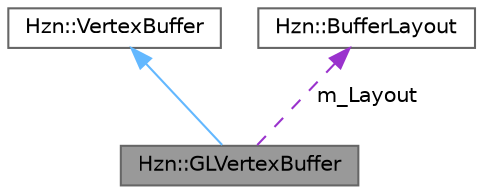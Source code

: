 digraph "Hzn::GLVertexBuffer"
{
 // LATEX_PDF_SIZE
  bgcolor="transparent";
  edge [fontname=Helvetica,fontsize=10,labelfontname=Helvetica,labelfontsize=10];
  node [fontname=Helvetica,fontsize=10,shape=box,height=0.2,width=0.4];
  Node1 [label="Hzn::GLVertexBuffer",height=0.2,width=0.4,color="gray40", fillcolor="grey60", style="filled", fontcolor="black",tooltip=" "];
  Node2 -> Node1 [dir="back",color="steelblue1",style="solid"];
  Node2 [label="Hzn::VertexBuffer",height=0.2,width=0.4,color="gray40", fillcolor="white", style="filled",URL="$class_hzn_1_1_vertex_buffer.html",tooltip="Vertex Buffer is essentially a list of vertices. Each Vertex has Attributes such as position (where i..."];
  Node3 -> Node1 [dir="back",color="darkorchid3",style="dashed",label=" m_Layout" ];
  Node3 [label="Hzn::BufferLayout",height=0.2,width=0.4,color="gray40", fillcolor="white", style="filled",URL="$class_hzn_1_1_buffer_layout.html",tooltip="Define the layout of a Vertex Buffer using the Buffer Layout. Buffer Layouts are required because Ver..."];
}
